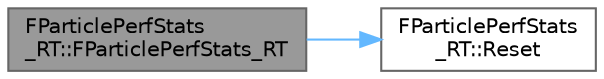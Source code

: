 digraph "FParticlePerfStats_RT::FParticlePerfStats_RT"
{
 // INTERACTIVE_SVG=YES
 // LATEX_PDF_SIZE
  bgcolor="transparent";
  edge [fontname=Helvetica,fontsize=10,labelfontname=Helvetica,labelfontsize=10];
  node [fontname=Helvetica,fontsize=10,shape=box,height=0.2,width=0.4];
  rankdir="LR";
  Node1 [id="Node000001",label="FParticlePerfStats\l_RT::FParticlePerfStats_RT",height=0.2,width=0.4,color="gray40", fillcolor="grey60", style="filled", fontcolor="black",tooltip=" "];
  Node1 -> Node2 [id="edge1_Node000001_Node000002",color="steelblue1",style="solid",tooltip=" "];
  Node2 [id="Node000002",label="FParticlePerfStats\l_RT::Reset",height=0.2,width=0.4,color="grey40", fillcolor="white", style="filled",URL="$df/d83/structFParticlePerfStats__RT.html#aa657740fee9327d03f771935ca3f1b32",tooltip=" "];
}
